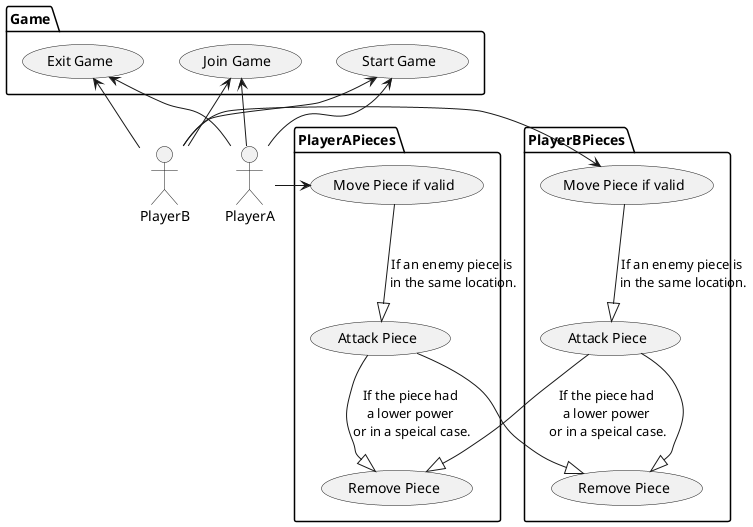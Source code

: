 ' Nate
@startuml scenarios

actor PlayerA

package PlayerAPieces{
  usecase "Move Piece if valid" as UCA1
  usecase "Attack Piece" as UCA2
  usecase "Remove Piece" as UCA3
}

package Game{
  usecase "Start Game" as Start
  usecase "Join Game" as Join
  usecase "Exit Game" as Exit
}

package PlayerBPieces{
  usecase "Move Piece if valid" as UCB1
  usecase "Attack Piece" as UCB2
  usecase "Remove Piece" as UCB3
}

actor PlayerB

PlayerA -right-> UCA1
PlayerB -left-> UCB1

UCA1 --|> UCA2 : If an enemy piece is \nin the same location.
UCB1 --|> UCB2 : If an enemy piece is \nin the same location.

UCB2 --|> UCA3 : If the piece had \na lower power \nor in a speical case.
UCB2 --|> UCB3 
UCA2 --|> UCB3 
UCA2 --|> UCA3 : If the piece had \na lower power \nor in a speical case.

PlayerA -up-> Start
PlayerA -up-> Join
PlayerA -up-> Exit
PlayerB -up-> Start
PlayerB -up-> Join
PlayerB -up-> Exit

@enduml
